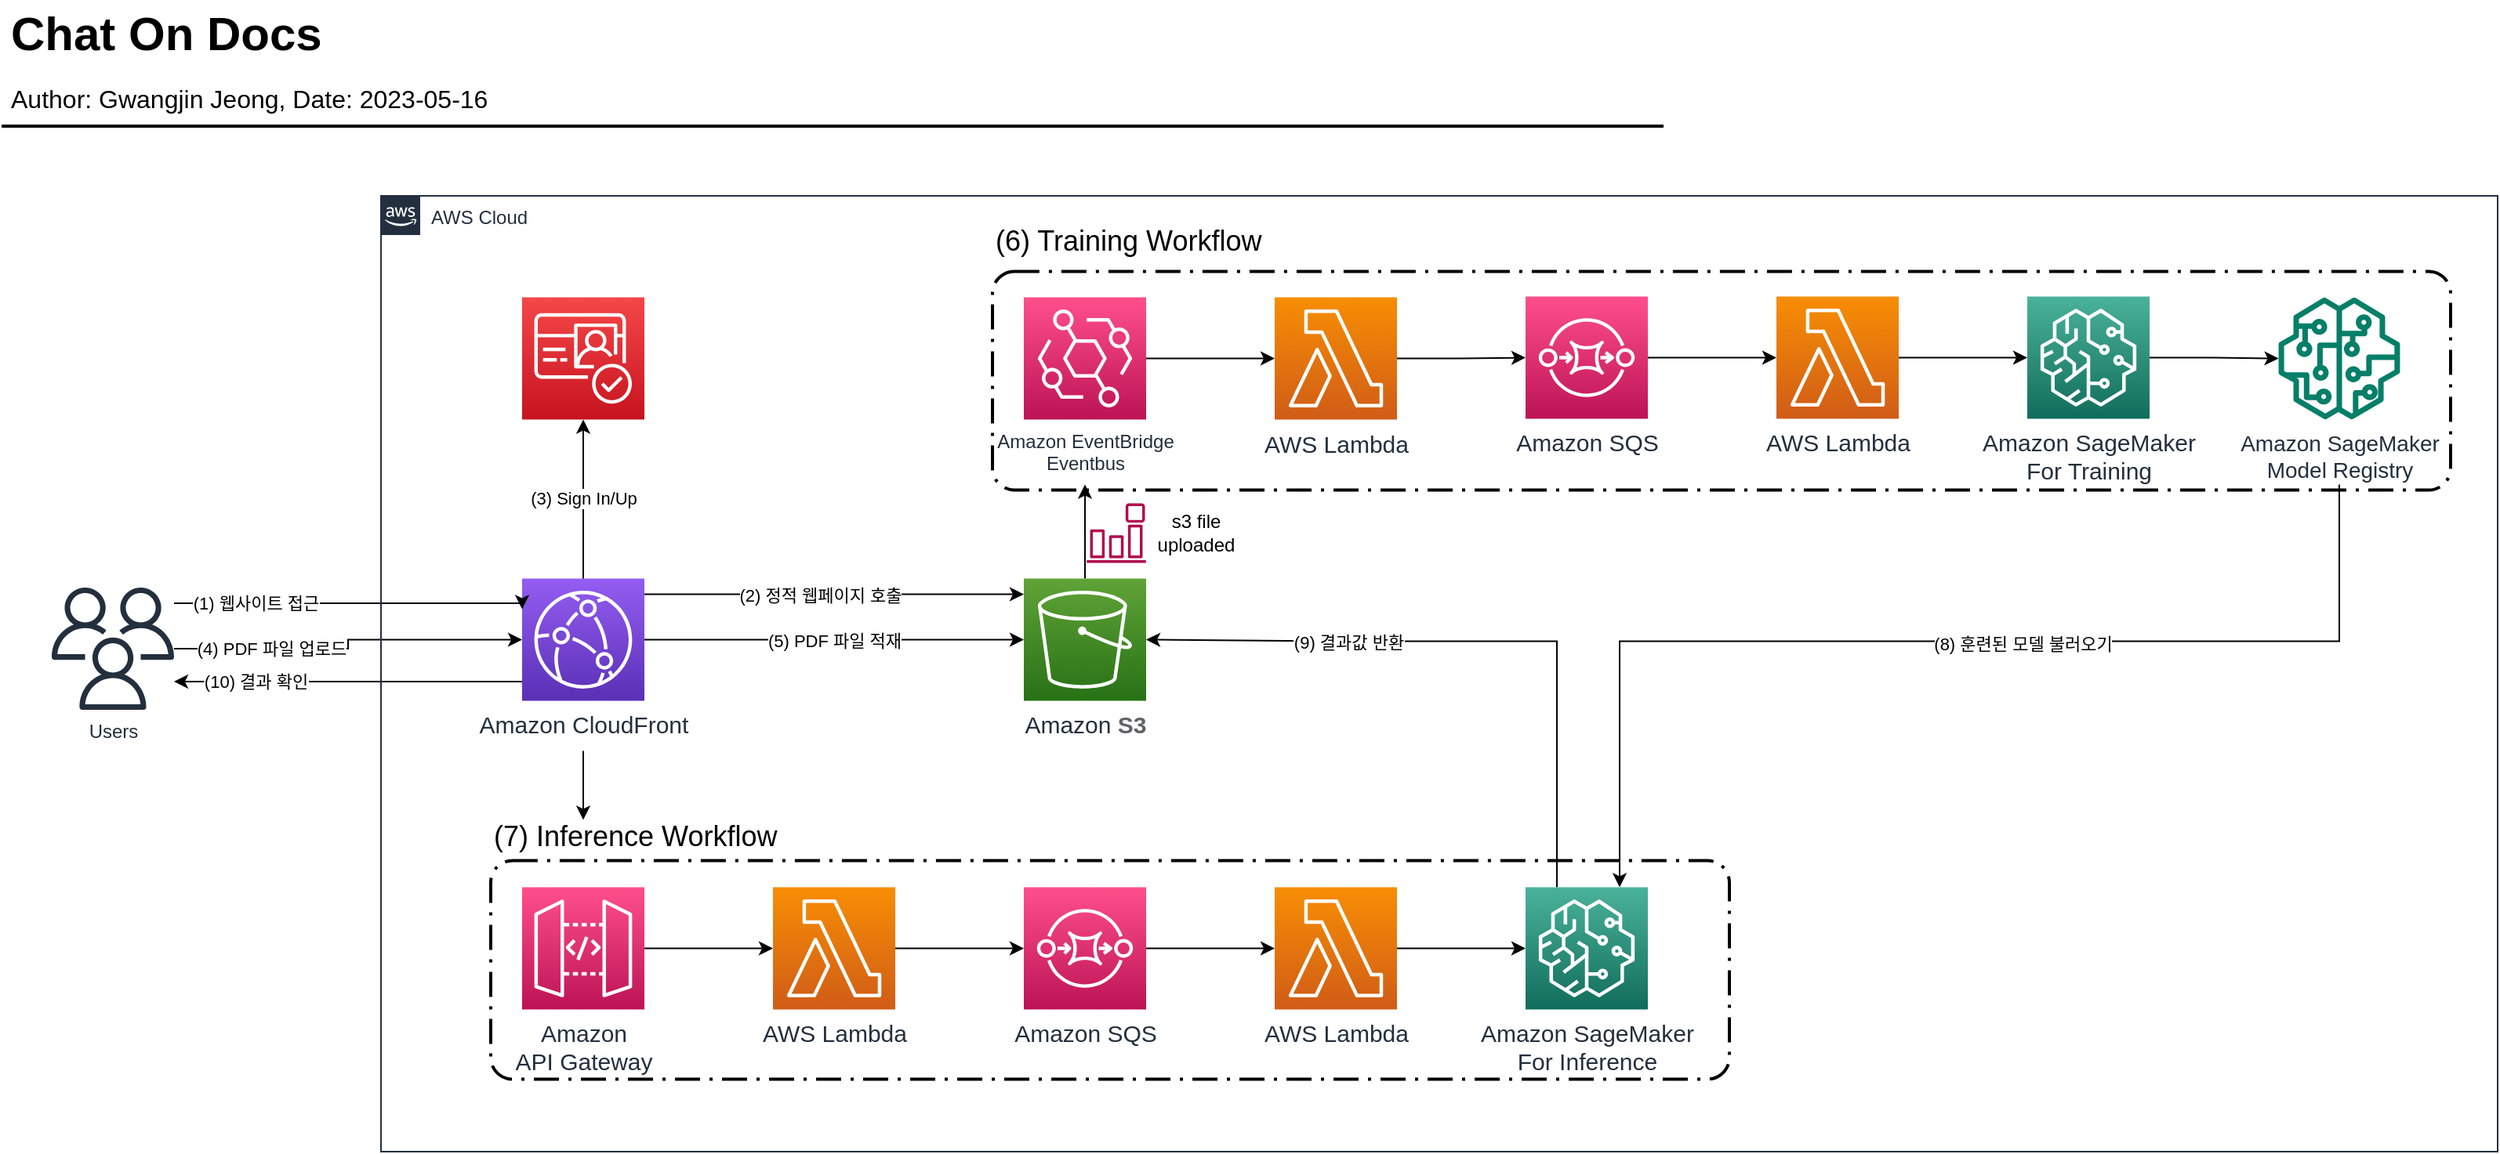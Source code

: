<mxfile version="21.3.0" type="github">
  <diagram id="Ht1M8jgEwFfnCIfOTk4-" name="Page-1">
    <mxGraphModel dx="2049" dy="1091" grid="1" gridSize="10" guides="1" tooltips="1" connect="1" arrows="1" fold="1" page="1" pageScale="1" pageWidth="827" pageHeight="1169" math="0" shadow="0">
      <root>
        <mxCell id="0" />
        <mxCell id="1" parent="0" />
        <mxCell id="1pH_c-IHzfqrL5aupZJ5-75" value="" style="rounded=1;arcSize=10;dashed=1;fillColor=none;gradientColor=none;dashPattern=8 3 1 3;strokeWidth=2;" vertex="1" parent="1">
          <mxGeometry x="320" y="614.25" width="790" height="139.5" as="geometry" />
        </mxCell>
        <mxCell id="1pH_c-IHzfqrL5aupZJ5-73" value="" style="rounded=1;arcSize=10;dashed=1;fillColor=none;gradientColor=none;dashPattern=8 3 1 3;strokeWidth=2;" vertex="1" parent="1">
          <mxGeometry x="640" y="238.25" width="930" height="139.5" as="geometry" />
        </mxCell>
        <mxCell id="-QjtrjUzRDEMRZ5MF8oH-47" value="Chat On Docs" style="text;html=1;resizable=0;points=[];autosize=1;align=left;verticalAlign=top;spacingTop=-4;fontSize=30;fontStyle=1" parent="1" vertex="1">
          <mxGeometry x="12" y="65.5" width="220" height="40" as="geometry" />
        </mxCell>
        <mxCell id="-QjtrjUzRDEMRZ5MF8oH-48" value="Author: Gwangjin Jeong, Date: 2023-05-16" style="text;html=1;resizable=0;points=[];autosize=1;align=left;verticalAlign=top;spacingTop=-4;fontSize=16" parent="1" vertex="1">
          <mxGeometry x="12" y="115.5" width="330" height="30" as="geometry" />
        </mxCell>
        <mxCell id="SCVMTBWpLvtzJIhz15lM-1" value="" style="line;strokeWidth=2;html=1;fontSize=14;" parent="1" vertex="1">
          <mxGeometry x="8" y="140.5" width="1060" height="10" as="geometry" />
        </mxCell>
        <mxCell id="1pH_c-IHzfqrL5aupZJ5-8" value="" style="edgeStyle=orthogonalEdgeStyle;rounded=0;orthogonalLoop=1;jettySize=auto;html=1;" edge="1" parent="1" source="1pH_c-IHzfqrL5aupZJ5-12" target="oyEKcf5Z7I-PU9Ny3r---20">
          <mxGeometry x="0.016" relative="1" as="geometry">
            <mxPoint x="114.455" y="479.0" as="sourcePoint" />
            <Array as="points" />
            <mxPoint as="offset" />
          </mxGeometry>
        </mxCell>
        <mxCell id="1pH_c-IHzfqrL5aupZJ5-39" value="(4) PDF 파일 업로드" style="edgeLabel;html=1;align=center;verticalAlign=middle;resizable=0;points=[];" vertex="1" connectable="0" parent="1pH_c-IHzfqrL5aupZJ5-8">
          <mxGeometry x="-0.12" relative="1" as="geometry">
            <mxPoint x="-38" as="offset" />
          </mxGeometry>
        </mxCell>
        <mxCell id="1pH_c-IHzfqrL5aupZJ5-9" style="edgeStyle=elbowEdgeStyle;rounded=0;orthogonalLoop=1;jettySize=auto;html=1;startArrow=none;startFill=0;" edge="1" parent="1" source="oyEKcf5Z7I-PU9Ny3r---20" target="oyEKcf5Z7I-PU9Ny3r---24">
          <mxGeometry relative="1" as="geometry">
            <Array as="points">
              <mxPoint x="470" y="444.25" />
              <mxPoint x="520" y="454.25" />
            </Array>
          </mxGeometry>
        </mxCell>
        <mxCell id="1pH_c-IHzfqrL5aupZJ5-32" value="(2) 정적 웹페이지 호출" style="edgeLabel;html=1;align=center;verticalAlign=middle;resizable=0;points=[];" vertex="1" connectable="0" parent="1pH_c-IHzfqrL5aupZJ5-9">
          <mxGeometry x="-0.033" y="-2" relative="1" as="geometry">
            <mxPoint x="-5" y="-2" as="offset" />
          </mxGeometry>
        </mxCell>
        <mxCell id="1pH_c-IHzfqrL5aupZJ5-23" style="edgeStyle=orthogonalEdgeStyle;rounded=0;orthogonalLoop=1;jettySize=auto;html=1;" edge="1" parent="1">
          <mxGeometry relative="1" as="geometry">
            <mxPoint x="379" y="544.25" as="sourcePoint" />
            <mxPoint x="379" y="588.25" as="targetPoint" />
          </mxGeometry>
        </mxCell>
        <mxCell id="1pH_c-IHzfqrL5aupZJ5-34" style="edgeStyle=orthogonalEdgeStyle;rounded=0;orthogonalLoop=1;jettySize=auto;html=1;" edge="1" parent="1" source="oyEKcf5Z7I-PU9Ny3r---20" target="1pH_c-IHzfqrL5aupZJ5-12">
          <mxGeometry relative="1" as="geometry">
            <Array as="points">
              <mxPoint x="180" y="500" />
              <mxPoint x="180" y="500" />
            </Array>
          </mxGeometry>
        </mxCell>
        <mxCell id="1pH_c-IHzfqrL5aupZJ5-40" value="(10) 결과 확인" style="edgeLabel;html=1;align=center;verticalAlign=middle;resizable=0;points=[];" vertex="1" connectable="0" parent="1pH_c-IHzfqrL5aupZJ5-34">
          <mxGeometry x="-0.082" relative="1" as="geometry">
            <mxPoint x="-68" as="offset" />
          </mxGeometry>
        </mxCell>
        <mxCell id="1pH_c-IHzfqrL5aupZJ5-58" style="edgeStyle=orthogonalEdgeStyle;rounded=0;orthogonalLoop=1;jettySize=auto;html=1;entryX=0;entryY=0.5;entryDx=0;entryDy=0;entryPerimeter=0;" edge="1" parent="1" source="oyEKcf5Z7I-PU9Ny3r---20" target="oyEKcf5Z7I-PU9Ny3r---24">
          <mxGeometry relative="1" as="geometry" />
        </mxCell>
        <mxCell id="1pH_c-IHzfqrL5aupZJ5-59" value="(5) PDF 파일 적재" style="edgeLabel;html=1;align=center;verticalAlign=middle;resizable=0;points=[];" vertex="1" connectable="0" parent="1pH_c-IHzfqrL5aupZJ5-58">
          <mxGeometry x="0.045" relative="1" as="geometry">
            <mxPoint x="-6" as="offset" />
          </mxGeometry>
        </mxCell>
        <mxCell id="oyEKcf5Z7I-PU9Ny3r---20" value="&lt;font style=&quot;font-size: 15px;&quot;&gt;Amazon CloudFront&lt;/font&gt;" style="sketch=0;points=[[0,0,0],[0.25,0,0],[0.5,0,0],[0.75,0,0],[1,0,0],[0,1,0],[0.25,1,0],[0.5,1,0],[0.75,1,0],[1,1,0],[0,0.25,0],[0,0.5,0],[0,0.75,0],[1,0.25,0],[1,0.5,0],[1,0.75,0]];outlineConnect=0;fontColor=#232F3E;gradientColor=#945DF2;gradientDirection=north;fillColor=#5A30B5;strokeColor=#ffffff;dashed=0;verticalLabelPosition=bottom;verticalAlign=top;align=center;html=1;fontSize=15;fontStyle=0;aspect=fixed;shape=mxgraph.aws4.resourceIcon;resIcon=mxgraph.aws4.cloudfront;" parent="1" vertex="1">
          <mxGeometry x="340" y="434.25" width="78" height="78" as="geometry" />
        </mxCell>
        <mxCell id="1pH_c-IHzfqrL5aupZJ5-47" style="edgeStyle=orthogonalEdgeStyle;rounded=0;orthogonalLoop=1;jettySize=auto;html=1;" edge="1" parent="1" source="oyEKcf5Z7I-PU9Ny3r---24">
          <mxGeometry relative="1" as="geometry">
            <mxPoint x="699" y="374.25" as="targetPoint" />
          </mxGeometry>
        </mxCell>
        <mxCell id="oyEKcf5Z7I-PU9Ny3r---24" value="&lt;font style=&quot;font-size: 15px;&quot;&gt;Amazon&amp;nbsp;&lt;span style=&quot;font-weight: bold; color: rgb(95, 99, 104); font-family: &amp;quot;Apple SD Gothic Neo&amp;quot;, arial, sans-serif; text-align: left; background-color: rgb(255, 255, 255); font-size: 15px;&quot;&gt;S3&lt;/span&gt;&lt;/font&gt;" style="sketch=0;points=[[0,0,0],[0.25,0,0],[0.5,0,0],[0.75,0,0],[1,0,0],[0,1,0],[0.25,1,0],[0.5,1,0],[0.75,1,0],[1,1,0],[0,0.25,0],[0,0.5,0],[0,0.75,0],[1,0.25,0],[1,0.5,0],[1,0.75,0]];outlineConnect=0;fontColor=#232F3E;gradientColor=#60A337;gradientDirection=north;fillColor=#277116;strokeColor=#ffffff;dashed=0;verticalLabelPosition=bottom;verticalAlign=top;align=center;html=1;fontSize=15;fontStyle=0;aspect=fixed;shape=mxgraph.aws4.resourceIcon;resIcon=mxgraph.aws4.s3;" parent="1" vertex="1">
          <mxGeometry x="660" y="434.25" width="78" height="78" as="geometry" />
        </mxCell>
        <mxCell id="1pH_c-IHzfqrL5aupZJ5-26" style="edgeStyle=orthogonalEdgeStyle;rounded=0;orthogonalLoop=1;jettySize=auto;html=1;" edge="1" parent="1" source="oyEKcf5Z7I-PU9Ny3r---26" target="1pH_c-IHzfqrL5aupZJ5-3">
          <mxGeometry relative="1" as="geometry" />
        </mxCell>
        <mxCell id="oyEKcf5Z7I-PU9Ny3r---26" value="Amazon SageMaker&lt;br&gt;For Training" style="sketch=0;points=[[0,0,0],[0.25,0,0],[0.5,0,0],[0.75,0,0],[1,0,0],[0,1,0],[0.25,1,0],[0.5,1,0],[0.75,1,0],[1,1,0],[0,0.25,0],[0,0.5,0],[0,0.75,0],[1,0.25,0],[1,0.5,0],[1,0.75,0]];outlineConnect=0;fontColor=#232F3E;gradientColor=#4AB29A;gradientDirection=north;fillColor=#116D5B;strokeColor=#ffffff;dashed=0;verticalLabelPosition=bottom;verticalAlign=top;align=center;html=1;fontSize=15;fontStyle=0;aspect=fixed;shape=mxgraph.aws4.resourceIcon;resIcon=mxgraph.aws4.sagemaker;" parent="1" vertex="1">
          <mxGeometry x="1300" y="254.25" width="78" height="78" as="geometry" />
        </mxCell>
        <mxCell id="1pH_c-IHzfqrL5aupZJ5-20" style="edgeStyle=orthogonalEdgeStyle;rounded=0;orthogonalLoop=1;jettySize=auto;html=1;" edge="1" parent="1" source="oyEKcf5Z7I-PU9Ny3r---27" target="oyEKcf5Z7I-PU9Ny3r---28">
          <mxGeometry relative="1" as="geometry" />
        </mxCell>
        <mxCell id="oyEKcf5Z7I-PU9Ny3r---27" value="Amazon SQS" style="sketch=0;points=[[0,0,0],[0.25,0,0],[0.5,0,0],[0.75,0,0],[1,0,0],[0,1,0],[0.25,1,0],[0.5,1,0],[0.75,1,0],[1,1,0],[0,0.25,0],[0,0.5,0],[0,0.75,0],[1,0.25,0],[1,0.5,0],[1,0.75,0]];outlineConnect=0;fontColor=#232F3E;gradientColor=#FF4F8B;gradientDirection=north;fillColor=#BC1356;strokeColor=#ffffff;dashed=0;verticalLabelPosition=bottom;verticalAlign=top;align=center;html=1;fontSize=15;fontStyle=0;aspect=fixed;shape=mxgraph.aws4.resourceIcon;resIcon=mxgraph.aws4.sqs;" parent="1" vertex="1">
          <mxGeometry x="980" y="254.25" width="78" height="78" as="geometry" />
        </mxCell>
        <mxCell id="1pH_c-IHzfqrL5aupZJ5-25" style="edgeStyle=orthogonalEdgeStyle;rounded=0;orthogonalLoop=1;jettySize=auto;html=1;entryX=0;entryY=0.5;entryDx=0;entryDy=0;entryPerimeter=0;" edge="1" parent="1" source="oyEKcf5Z7I-PU9Ny3r---28" target="oyEKcf5Z7I-PU9Ny3r---26">
          <mxGeometry relative="1" as="geometry" />
        </mxCell>
        <mxCell id="oyEKcf5Z7I-PU9Ny3r---28" value="AWS Lambda" style="sketch=0;points=[[0,0,0],[0.25,0,0],[0.5,0,0],[0.75,0,0],[1,0,0],[0,1,0],[0.25,1,0],[0.5,1,0],[0.75,1,0],[1,1,0],[0,0.25,0],[0,0.5,0],[0,0.75,0],[1,0.25,0],[1,0.5,0],[1,0.75,0]];outlineConnect=0;fontColor=#232F3E;gradientColor=#F78E04;gradientDirection=north;fillColor=#D05C17;strokeColor=#ffffff;dashed=0;verticalLabelPosition=bottom;verticalAlign=top;align=center;html=1;fontSize=15;fontStyle=0;aspect=fixed;shape=mxgraph.aws4.resourceIcon;resIcon=mxgraph.aws4.lambda;" parent="1" vertex="1">
          <mxGeometry x="1140" y="254.25" width="78" height="78" as="geometry" />
        </mxCell>
        <mxCell id="1pH_c-IHzfqrL5aupZJ5-29" style="edgeStyle=orthogonalEdgeStyle;rounded=0;orthogonalLoop=1;jettySize=auto;html=1;entryX=0;entryY=0.5;entryDx=0;entryDy=0;entryPerimeter=0;" edge="1" parent="1" source="1pH_c-IHzfqrL5aupZJ5-1" target="1pH_c-IHzfqrL5aupZJ5-2">
          <mxGeometry relative="1" as="geometry" />
        </mxCell>
        <mxCell id="1pH_c-IHzfqrL5aupZJ5-1" value="Amazon SQS" style="sketch=0;points=[[0,0,0],[0.25,0,0],[0.5,0,0],[0.75,0,0],[1,0,0],[0,1,0],[0.25,1,0],[0.5,1,0],[0.75,1,0],[1,1,0],[0,0.25,0],[0,0.5,0],[0,0.75,0],[1,0.25,0],[1,0.5,0],[1,0.75,0]];outlineConnect=0;fontColor=#232F3E;gradientColor=#FF4F8B;gradientDirection=north;fillColor=#BC1356;strokeColor=#ffffff;dashed=0;verticalLabelPosition=bottom;verticalAlign=top;align=center;html=1;fontSize=15;fontStyle=0;aspect=fixed;shape=mxgraph.aws4.resourceIcon;resIcon=mxgraph.aws4.sqs;" vertex="1" parent="1">
          <mxGeometry x="660" y="631.25" width="78" height="78" as="geometry" />
        </mxCell>
        <mxCell id="1pH_c-IHzfqrL5aupZJ5-30" style="edgeStyle=orthogonalEdgeStyle;rounded=0;orthogonalLoop=1;jettySize=auto;html=1;" edge="1" parent="1" source="1pH_c-IHzfqrL5aupZJ5-2" target="1pH_c-IHzfqrL5aupZJ5-5">
          <mxGeometry relative="1" as="geometry" />
        </mxCell>
        <mxCell id="1pH_c-IHzfqrL5aupZJ5-2" value="AWS Lambda" style="sketch=0;points=[[0,0,0],[0.25,0,0],[0.5,0,0],[0.75,0,0],[1,0,0],[0,1,0],[0.25,1,0],[0.5,1,0],[0.75,1,0],[1,1,0],[0,0.25,0],[0,0.5,0],[0,0.75,0],[1,0.25,0],[1,0.5,0],[1,0.75,0]];outlineConnect=0;fontColor=#232F3E;gradientColor=#F78E04;gradientDirection=north;fillColor=#D05C17;strokeColor=#ffffff;dashed=0;verticalLabelPosition=bottom;verticalAlign=top;align=center;html=1;fontSize=15;fontStyle=0;aspect=fixed;shape=mxgraph.aws4.resourceIcon;resIcon=mxgraph.aws4.lambda;" vertex="1" parent="1">
          <mxGeometry x="820" y="631.25" width="78" height="78" as="geometry" />
        </mxCell>
        <mxCell id="1pH_c-IHzfqrL5aupZJ5-78" style="edgeStyle=orthogonalEdgeStyle;rounded=0;orthogonalLoop=1;jettySize=auto;html=1;" edge="1" parent="1" target="1pH_c-IHzfqrL5aupZJ5-5">
          <mxGeometry relative="1" as="geometry">
            <mxPoint x="1499" y="374.25" as="sourcePoint" />
            <Array as="points">
              <mxPoint x="1499" y="474.25" />
              <mxPoint x="1040" y="474.25" />
            </Array>
          </mxGeometry>
        </mxCell>
        <mxCell id="1pH_c-IHzfqrL5aupZJ5-80" value="(8) 훈련된 모델 불러오기" style="edgeLabel;html=1;align=center;verticalAlign=middle;resizable=0;points=[];" vertex="1" connectable="0" parent="1pH_c-IHzfqrL5aupZJ5-78">
          <mxGeometry x="-0.155" y="1" relative="1" as="geometry">
            <mxPoint as="offset" />
          </mxGeometry>
        </mxCell>
        <mxCell id="1pH_c-IHzfqrL5aupZJ5-3" value="&lt;font style=&quot;font-size: 14px;&quot;&gt;Amazon&amp;nbsp;SageMaker&lt;br&gt;Model Registry&lt;/font&gt;" style="sketch=0;outlineConnect=0;fontColor=#232F3E;gradientColor=none;fillColor=#067F68;strokeColor=none;dashed=0;verticalLabelPosition=bottom;verticalAlign=top;align=center;html=1;fontSize=12;fontStyle=0;aspect=fixed;pointerEvents=1;shape=mxgraph.aws4.sagemaker_model;" vertex="1" parent="1">
          <mxGeometry x="1460" y="254.75" width="78" height="78" as="geometry" />
        </mxCell>
        <mxCell id="1pH_c-IHzfqrL5aupZJ5-79" style="edgeStyle=orthogonalEdgeStyle;rounded=0;orthogonalLoop=1;jettySize=auto;html=1;entryX=1;entryY=0.5;entryDx=0;entryDy=0;entryPerimeter=0;" edge="1" parent="1" source="1pH_c-IHzfqrL5aupZJ5-5" target="oyEKcf5Z7I-PU9Ny3r---24">
          <mxGeometry relative="1" as="geometry">
            <Array as="points">
              <mxPoint x="1000" y="474.25" />
              <mxPoint x="859" y="474.25" />
              <mxPoint x="859" y="473.25" />
            </Array>
          </mxGeometry>
        </mxCell>
        <mxCell id="1pH_c-IHzfqrL5aupZJ5-81" value="(9) 결과값 반환" style="edgeLabel;html=1;align=center;verticalAlign=middle;resizable=0;points=[];" vertex="1" connectable="0" parent="1pH_c-IHzfqrL5aupZJ5-79">
          <mxGeometry x="0.386" relative="1" as="geometry">
            <mxPoint as="offset" />
          </mxGeometry>
        </mxCell>
        <mxCell id="1pH_c-IHzfqrL5aupZJ5-5" value="Amazon SageMaker&lt;br&gt;For Inference" style="sketch=0;points=[[0,0,0],[0.25,0,0],[0.5,0,0],[0.75,0,0],[1,0,0],[0,1,0],[0.25,1,0],[0.5,1,0],[0.75,1,0],[1,1,0],[0,0.25,0],[0,0.5,0],[0,0.75,0],[1,0.25,0],[1,0.5,0],[1,0.75,0]];outlineConnect=0;fontColor=#232F3E;gradientColor=#4AB29A;gradientDirection=north;fillColor=#116D5B;strokeColor=#ffffff;dashed=0;verticalLabelPosition=bottom;verticalAlign=top;align=center;html=1;fontSize=15;fontStyle=0;aspect=fixed;shape=mxgraph.aws4.resourceIcon;resIcon=mxgraph.aws4.sagemaker;" vertex="1" parent="1">
          <mxGeometry x="980" y="631.25" width="78" height="78" as="geometry" />
        </mxCell>
        <mxCell id="1pH_c-IHzfqrL5aupZJ5-12" value="Users" style="sketch=0;outlineConnect=0;fontColor=#232F3E;gradientColor=none;fillColor=#232F3D;strokeColor=none;dashed=0;verticalLabelPosition=bottom;verticalAlign=top;align=center;html=1;fontSize=12;fontStyle=0;aspect=fixed;pointerEvents=1;shape=mxgraph.aws4.users;" vertex="1" parent="1">
          <mxGeometry x="40" y="440" width="78" height="78" as="geometry" />
        </mxCell>
        <mxCell id="1pH_c-IHzfqrL5aupZJ5-24" style="edgeStyle=orthogonalEdgeStyle;rounded=0;orthogonalLoop=1;jettySize=auto;html=1;" edge="1" parent="1" source="1pH_c-IHzfqrL5aupZJ5-21" target="1pH_c-IHzfqrL5aupZJ5-22">
          <mxGeometry relative="1" as="geometry" />
        </mxCell>
        <mxCell id="1pH_c-IHzfqrL5aupZJ5-21" value="Amazon&lt;br style=&quot;font-size: 15px;&quot;&gt;API Gateway" style="sketch=0;points=[[0,0,0],[0.25,0,0],[0.5,0,0],[0.75,0,0],[1,0,0],[0,1,0],[0.25,1,0],[0.5,1,0],[0.75,1,0],[1,1,0],[0,0.25,0],[0,0.5,0],[0,0.75,0],[1,0.25,0],[1,0.5,0],[1,0.75,0]];outlineConnect=0;fontColor=#232F3E;gradientColor=#FF4F8B;gradientDirection=north;fillColor=#BC1356;strokeColor=#ffffff;dashed=0;verticalLabelPosition=bottom;verticalAlign=top;align=center;html=1;fontSize=15;fontStyle=0;aspect=fixed;shape=mxgraph.aws4.resourceIcon;resIcon=mxgraph.aws4.api_gateway;" vertex="1" parent="1">
          <mxGeometry x="340" y="631.25" width="78" height="78" as="geometry" />
        </mxCell>
        <mxCell id="1pH_c-IHzfqrL5aupZJ5-28" style="edgeStyle=orthogonalEdgeStyle;rounded=0;orthogonalLoop=1;jettySize=auto;html=1;entryX=0;entryY=0.5;entryDx=0;entryDy=0;entryPerimeter=0;" edge="1" parent="1" source="1pH_c-IHzfqrL5aupZJ5-22" target="1pH_c-IHzfqrL5aupZJ5-1">
          <mxGeometry relative="1" as="geometry" />
        </mxCell>
        <mxCell id="1pH_c-IHzfqrL5aupZJ5-22" value="AWS Lambda" style="sketch=0;points=[[0,0,0],[0.25,0,0],[0.5,0,0],[0.75,0,0],[1,0,0],[0,1,0],[0.25,1,0],[0.5,1,0],[0.75,1,0],[1,1,0],[0,0.25,0],[0,0.5,0],[0,0.75,0],[1,0.25,0],[1,0.5,0],[1,0.75,0]];outlineConnect=0;fontColor=#232F3E;gradientColor=#F78E04;gradientDirection=north;fillColor=#D05C17;strokeColor=#ffffff;dashed=0;verticalLabelPosition=bottom;verticalAlign=top;align=center;html=1;fontSize=15;fontStyle=0;aspect=fixed;shape=mxgraph.aws4.resourceIcon;resIcon=mxgraph.aws4.lambda;" vertex="1" parent="1">
          <mxGeometry x="500" y="631.25" width="78" height="78" as="geometry" />
        </mxCell>
        <mxCell id="1pH_c-IHzfqrL5aupZJ5-37" value="(1) 웹사이트 접근" style="edgeStyle=orthogonalEdgeStyle;rounded=0;orthogonalLoop=1;jettySize=auto;html=1;entryX=0;entryY=0.25;entryDx=0;entryDy=0;entryPerimeter=0;" edge="1" parent="1" source="1pH_c-IHzfqrL5aupZJ5-12" target="oyEKcf5Z7I-PU9Ny3r---20">
          <mxGeometry x="-0.539" relative="1" as="geometry">
            <mxPoint x="115" y="490" as="sourcePoint" />
            <mxPoint x="240" y="450" as="targetPoint" />
            <Array as="points">
              <mxPoint x="340" y="450" />
            </Array>
            <mxPoint as="offset" />
          </mxGeometry>
        </mxCell>
        <mxCell id="1pH_c-IHzfqrL5aupZJ5-61" style="edgeStyle=orthogonalEdgeStyle;rounded=0;orthogonalLoop=1;jettySize=auto;html=1;entryX=0;entryY=0.5;entryDx=0;entryDy=0;entryPerimeter=0;" edge="1" parent="1" source="1pH_c-IHzfqrL5aupZJ5-44" target="1pH_c-IHzfqrL5aupZJ5-60">
          <mxGeometry relative="1" as="geometry" />
        </mxCell>
        <mxCell id="1pH_c-IHzfqrL5aupZJ5-44" value="Amazon EventBridge&lt;br&gt;Eventbus" style="sketch=0;points=[[0,0,0],[0.25,0,0],[0.5,0,0],[0.75,0,0],[1,0,0],[0,1,0],[0.25,1,0],[0.5,1,0],[0.75,1,0],[1,1,0],[0,0.25,0],[0,0.5,0],[0,0.75,0],[1,0.25,0],[1,0.5,0],[1,0.75,0]];outlineConnect=0;fontColor=#232F3E;gradientColor=#FF4F8B;gradientDirection=north;fillColor=#BC1356;strokeColor=#ffffff;dashed=0;verticalLabelPosition=bottom;verticalAlign=top;align=center;html=1;fontSize=12;fontStyle=0;aspect=fixed;shape=mxgraph.aws4.resourceIcon;resIcon=mxgraph.aws4.eventbridge;" vertex="1" parent="1">
          <mxGeometry x="660" y="254.75" width="78" height="78" as="geometry" />
        </mxCell>
        <mxCell id="1pH_c-IHzfqrL5aupZJ5-48" value="" style="sketch=0;outlineConnect=0;fontColor=#232F3E;gradientColor=none;fillColor=#B0084D;strokeColor=none;dashed=0;verticalLabelPosition=bottom;verticalAlign=top;align=center;html=1;fontSize=12;fontStyle=0;aspect=fixed;pointerEvents=1;shape=mxgraph.aws4.event_event_based;" vertex="1" parent="1">
          <mxGeometry x="700" y="386.25" width="38" height="38" as="geometry" />
        </mxCell>
        <mxCell id="1pH_c-IHzfqrL5aupZJ5-49" value="s3 file uploaded" style="text;html=1;strokeColor=none;fillColor=none;align=center;verticalAlign=middle;whiteSpace=wrap;rounded=0;" vertex="1" parent="1">
          <mxGeometry x="740" y="390.25" width="60" height="30" as="geometry" />
        </mxCell>
        <mxCell id="1pH_c-IHzfqrL5aupZJ5-53" value="(3) Sign In/Up" style="edgeStyle=orthogonalEdgeStyle;rounded=0;orthogonalLoop=1;jettySize=auto;html=1;entryX=0.5;entryY=1;entryDx=0;entryDy=0;entryPerimeter=0;startArrow=none;startFill=0;" edge="1" parent="1" source="oyEKcf5Z7I-PU9Ny3r---20" target="1pH_c-IHzfqrL5aupZJ5-55">
          <mxGeometry relative="1" as="geometry">
            <mxPoint x="418" y="473.25" as="sourcePoint" />
            <mxPoint x="359" y="386.25" as="targetPoint" />
            <Array as="points" />
          </mxGeometry>
        </mxCell>
        <mxCell id="1pH_c-IHzfqrL5aupZJ5-55" value="" style="sketch=0;points=[[0,0,0],[0.25,0,0],[0.5,0,0],[0.75,0,0],[1,0,0],[0,1,0],[0.25,1,0],[0.5,1,0],[0.75,1,0],[1,1,0],[0,0.25,0],[0,0.5,0],[0,0.75,0],[1,0.25,0],[1,0.5,0],[1,0.75,0]];outlineConnect=0;fontColor=#232F3E;gradientColor=#F54749;gradientDirection=north;fillColor=#C7131F;strokeColor=#ffffff;dashed=0;verticalLabelPosition=bottom;verticalAlign=top;align=center;html=1;fontSize=12;fontStyle=0;aspect=fixed;shape=mxgraph.aws4.resourceIcon;resIcon=mxgraph.aws4.cognito;" vertex="1" parent="1">
          <mxGeometry x="340" y="254.75" width="78" height="78" as="geometry" />
        </mxCell>
        <mxCell id="1pH_c-IHzfqrL5aupZJ5-62" style="edgeStyle=orthogonalEdgeStyle;rounded=0;orthogonalLoop=1;jettySize=auto;html=1;entryX=0;entryY=0.5;entryDx=0;entryDy=0;entryPerimeter=0;" edge="1" parent="1" source="1pH_c-IHzfqrL5aupZJ5-60" target="oyEKcf5Z7I-PU9Ny3r---27">
          <mxGeometry relative="1" as="geometry" />
        </mxCell>
        <mxCell id="1pH_c-IHzfqrL5aupZJ5-60" value="AWS Lambda" style="sketch=0;points=[[0,0,0],[0.25,0,0],[0.5,0,0],[0.75,0,0],[1,0,0],[0,1,0],[0.25,1,0],[0.5,1,0],[0.75,1,0],[1,1,0],[0,0.25,0],[0,0.5,0],[0,0.75,0],[1,0.25,0],[1,0.5,0],[1,0.75,0]];outlineConnect=0;fontColor=#232F3E;gradientColor=#F78E04;gradientDirection=north;fillColor=#D05C17;strokeColor=#ffffff;dashed=0;verticalLabelPosition=bottom;verticalAlign=top;align=center;html=1;fontSize=15;fontStyle=0;aspect=fixed;shape=mxgraph.aws4.resourceIcon;resIcon=mxgraph.aws4.lambda;" vertex="1" parent="1">
          <mxGeometry x="820" y="254.75" width="78" height="78" as="geometry" />
        </mxCell>
        <mxCell id="1pH_c-IHzfqrL5aupZJ5-74" value="&lt;font style=&quot;font-size: 18px;&quot;&gt;(6) Training Workflow&lt;/font&gt;" style="text;html=1;strokeColor=none;fillColor=none;align=left;verticalAlign=middle;whiteSpace=wrap;rounded=0;" vertex="1" parent="1">
          <mxGeometry x="640" y="204.25" width="230" height="30" as="geometry" />
        </mxCell>
        <mxCell id="1pH_c-IHzfqrL5aupZJ5-76" value="&lt;font style=&quot;font-size: 18px;&quot;&gt;(7) Inference Workflow&lt;/font&gt;" style="text;html=1;strokeColor=none;fillColor=none;align=left;verticalAlign=middle;whiteSpace=wrap;rounded=0;" vertex="1" parent="1">
          <mxGeometry x="320" y="584.25" width="230" height="30" as="geometry" />
        </mxCell>
        <mxCell id="1pH_c-IHzfqrL5aupZJ5-82" value="AWS Cloud" style="points=[[0,0],[0.25,0],[0.5,0],[0.75,0],[1,0],[1,0.25],[1,0.5],[1,0.75],[1,1],[0.75,1],[0.5,1],[0.25,1],[0,1],[0,0.75],[0,0.5],[0,0.25]];outlineConnect=0;gradientColor=none;html=1;whiteSpace=wrap;fontSize=12;fontStyle=0;container=1;pointerEvents=0;collapsible=0;recursiveResize=0;shape=mxgraph.aws4.group;grIcon=mxgraph.aws4.group_aws_cloud_alt;strokeColor=#232F3E;fillColor=none;verticalAlign=top;align=left;spacingLeft=30;fontColor=#232F3E;dashed=0;" vertex="1" parent="1">
          <mxGeometry x="250" y="190" width="1350" height="610" as="geometry" />
        </mxCell>
      </root>
    </mxGraphModel>
  </diagram>
</mxfile>

